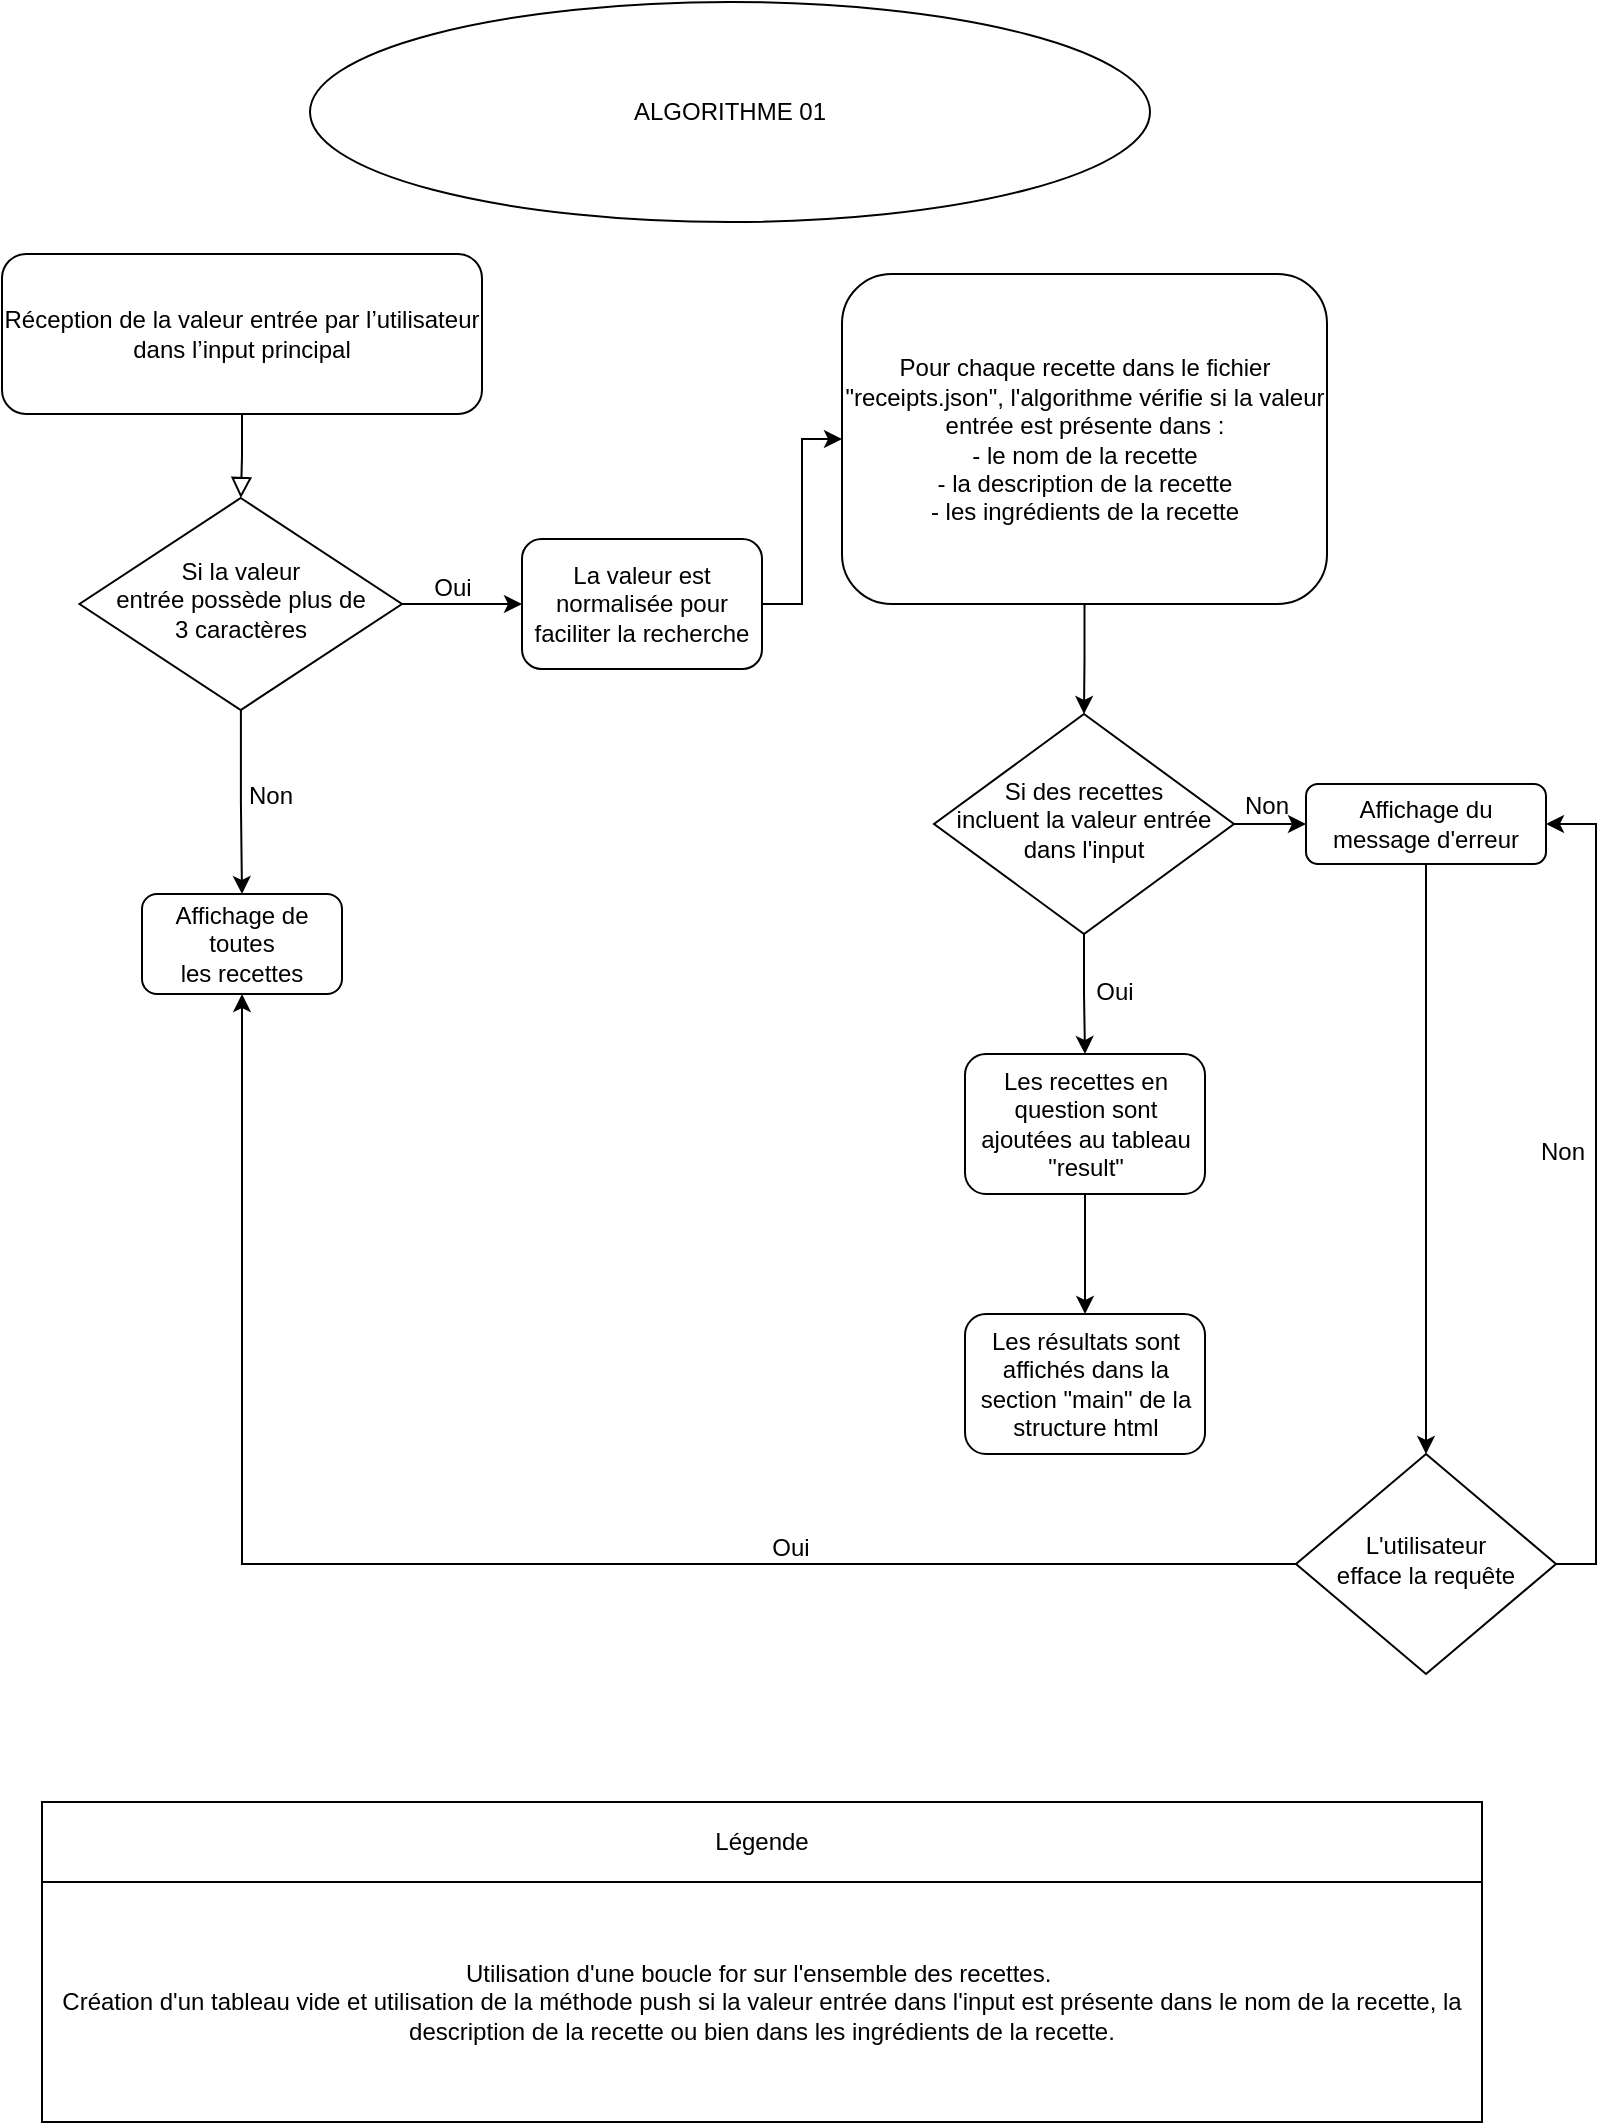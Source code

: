 <mxfile version="16.6.6" type="github" pages="3">
  <diagram id="C5RBs43oDa-KdzZeNtuy" name="Page-1">
    <mxGraphModel dx="933" dy="696" grid="1" gridSize="10" guides="1" tooltips="1" connect="1" arrows="1" fold="1" page="1" pageScale="1" pageWidth="827" pageHeight="1169" math="0" shadow="0">
      <root>
        <mxCell id="WIyWlLk6GJQsqaUBKTNV-0" />
        <mxCell id="WIyWlLk6GJQsqaUBKTNV-1" parent="WIyWlLk6GJQsqaUBKTNV-0" />
        <mxCell id="WIyWlLk6GJQsqaUBKTNV-2" value="" style="rounded=0;html=1;jettySize=auto;orthogonalLoop=1;fontSize=11;endArrow=block;endFill=0;endSize=8;strokeWidth=1;shadow=0;labelBackgroundColor=none;edgeStyle=orthogonalEdgeStyle;" parent="WIyWlLk6GJQsqaUBKTNV-1" source="WIyWlLk6GJQsqaUBKTNV-3" target="WIyWlLk6GJQsqaUBKTNV-6" edge="1">
          <mxGeometry relative="1" as="geometry" />
        </mxCell>
        <mxCell id="WIyWlLk6GJQsqaUBKTNV-3" value="Réception de la valeur entrée par l’utilisateur dans l’input principal" style="rounded=1;whiteSpace=wrap;html=1;fontSize=12;glass=0;strokeWidth=1;shadow=0;" parent="WIyWlLk6GJQsqaUBKTNV-1" vertex="1">
          <mxGeometry x="20" y="146" width="240" height="80" as="geometry" />
        </mxCell>
        <mxCell id="ww0zxPQRnK6dXdHO870B-6" style="edgeStyle=orthogonalEdgeStyle;rounded=0;orthogonalLoop=1;jettySize=auto;html=1;entryX=0;entryY=0.5;entryDx=0;entryDy=0;" edge="1" parent="WIyWlLk6GJQsqaUBKTNV-1" source="WIyWlLk6GJQsqaUBKTNV-6" target="ww0zxPQRnK6dXdHO870B-5">
          <mxGeometry relative="1" as="geometry" />
        </mxCell>
        <mxCell id="ww0zxPQRnK6dXdHO870B-9" style="edgeStyle=orthogonalEdgeStyle;rounded=0;orthogonalLoop=1;jettySize=auto;html=1;entryX=0.5;entryY=0;entryDx=0;entryDy=0;" edge="1" parent="WIyWlLk6GJQsqaUBKTNV-1" source="WIyWlLk6GJQsqaUBKTNV-6" target="ww0zxPQRnK6dXdHO870B-8">
          <mxGeometry relative="1" as="geometry" />
        </mxCell>
        <mxCell id="WIyWlLk6GJQsqaUBKTNV-6" value="Si la valeur&lt;br&gt;entrée possède plus de&lt;br&gt;3 caractères" style="rhombus;whiteSpace=wrap;html=1;shadow=0;fontFamily=Helvetica;fontSize=12;align=center;strokeWidth=1;spacing=6;spacingTop=-4;" parent="WIyWlLk6GJQsqaUBKTNV-1" vertex="1">
          <mxGeometry x="58.75" y="268" width="161.25" height="106" as="geometry" />
        </mxCell>
        <mxCell id="ww0zxPQRnK6dXdHO870B-12" style="edgeStyle=orthogonalEdgeStyle;rounded=0;orthogonalLoop=1;jettySize=auto;html=1;entryX=0.5;entryY=0;entryDx=0;entryDy=0;" edge="1" parent="WIyWlLk6GJQsqaUBKTNV-1" source="WIyWlLk6GJQsqaUBKTNV-7" target="ww0zxPQRnK6dXdHO870B-11">
          <mxGeometry relative="1" as="geometry" />
        </mxCell>
        <mxCell id="WIyWlLk6GJQsqaUBKTNV-7" value="Pour chaque recette dans le fichier &quot;receipts.json&quot;, l&#39;algorithme vérifie si la valeur entrée est présente dans :&lt;br&gt;- le nom de la recette&lt;br&gt;- la description de la recette&lt;br&gt;- les ingrédients de la recette" style="rounded=1;whiteSpace=wrap;html=1;fontSize=12;glass=0;strokeWidth=1;shadow=0;" parent="WIyWlLk6GJQsqaUBKTNV-1" vertex="1">
          <mxGeometry x="440" y="156" width="242.5" height="165" as="geometry" />
        </mxCell>
        <mxCell id="ww0zxPQRnK6dXdHO870B-23" style="edgeStyle=orthogonalEdgeStyle;rounded=0;orthogonalLoop=1;jettySize=auto;html=1;exitX=1;exitY=0.5;exitDx=0;exitDy=0;entryX=1;entryY=0.5;entryDx=0;entryDy=0;" edge="1" parent="WIyWlLk6GJQsqaUBKTNV-1" source="WIyWlLk6GJQsqaUBKTNV-10" target="ww0zxPQRnK6dXdHO870B-13">
          <mxGeometry relative="1" as="geometry" />
        </mxCell>
        <mxCell id="ww0zxPQRnK6dXdHO870B-26" style="edgeStyle=orthogonalEdgeStyle;rounded=0;orthogonalLoop=1;jettySize=auto;html=1;exitX=0;exitY=0.5;exitDx=0;exitDy=0;entryX=0.5;entryY=1;entryDx=0;entryDy=0;" edge="1" parent="WIyWlLk6GJQsqaUBKTNV-1" source="WIyWlLk6GJQsqaUBKTNV-10" target="ww0zxPQRnK6dXdHO870B-8">
          <mxGeometry relative="1" as="geometry" />
        </mxCell>
        <mxCell id="WIyWlLk6GJQsqaUBKTNV-10" value="L&#39;utilisateur&lt;br&gt;efface la requête" style="rhombus;whiteSpace=wrap;html=1;shadow=0;fontFamily=Helvetica;fontSize=12;align=center;strokeWidth=1;spacing=6;spacingTop=-4;" parent="WIyWlLk6GJQsqaUBKTNV-1" vertex="1">
          <mxGeometry x="667" y="746" width="130" height="110" as="geometry" />
        </mxCell>
        <mxCell id="ww0zxPQRnK6dXdHO870B-0" value="Oui&lt;br&gt;" style="text;html=1;align=center;verticalAlign=middle;resizable=0;points=[];autosize=1;strokeColor=none;fillColor=none;" vertex="1" parent="WIyWlLk6GJQsqaUBKTNV-1">
          <mxGeometry x="230" y="303" width="30" height="20" as="geometry" />
        </mxCell>
        <mxCell id="ww0zxPQRnK6dXdHO870B-7" style="edgeStyle=orthogonalEdgeStyle;rounded=0;orthogonalLoop=1;jettySize=auto;html=1;entryX=0;entryY=0.5;entryDx=0;entryDy=0;" edge="1" parent="WIyWlLk6GJQsqaUBKTNV-1" source="ww0zxPQRnK6dXdHO870B-5" target="WIyWlLk6GJQsqaUBKTNV-7">
          <mxGeometry relative="1" as="geometry">
            <mxPoint x="460" y="90" as="targetPoint" />
          </mxGeometry>
        </mxCell>
        <mxCell id="ww0zxPQRnK6dXdHO870B-5" value="La valeur est normalisée pour faciliter la recherche" style="rounded=1;whiteSpace=wrap;html=1;fontSize=12;glass=0;strokeWidth=1;shadow=0;" vertex="1" parent="WIyWlLk6GJQsqaUBKTNV-1">
          <mxGeometry x="280" y="288.5" width="120" height="65" as="geometry" />
        </mxCell>
        <mxCell id="ww0zxPQRnK6dXdHO870B-8" value="Affichage de toutes&lt;br&gt;les recettes" style="rounded=1;whiteSpace=wrap;html=1;fontSize=12;glass=0;strokeWidth=1;shadow=0;" vertex="1" parent="WIyWlLk6GJQsqaUBKTNV-1">
          <mxGeometry x="90" y="466" width="100" height="50" as="geometry" />
        </mxCell>
        <mxCell id="ww0zxPQRnK6dXdHO870B-10" value="Non" style="text;html=1;align=center;verticalAlign=middle;resizable=0;points=[];autosize=1;strokeColor=none;fillColor=none;" vertex="1" parent="WIyWlLk6GJQsqaUBKTNV-1">
          <mxGeometry x="134" y="407" width="40" height="20" as="geometry" />
        </mxCell>
        <mxCell id="ww0zxPQRnK6dXdHO870B-14" style="edgeStyle=orthogonalEdgeStyle;rounded=0;orthogonalLoop=1;jettySize=auto;html=1;exitX=1;exitY=0.5;exitDx=0;exitDy=0;entryX=0;entryY=0.5;entryDx=0;entryDy=0;" edge="1" parent="WIyWlLk6GJQsqaUBKTNV-1" source="ww0zxPQRnK6dXdHO870B-11" target="ww0zxPQRnK6dXdHO870B-13">
          <mxGeometry relative="1" as="geometry" />
        </mxCell>
        <mxCell id="ww0zxPQRnK6dXdHO870B-17" style="edgeStyle=orthogonalEdgeStyle;rounded=0;orthogonalLoop=1;jettySize=auto;html=1;" edge="1" parent="WIyWlLk6GJQsqaUBKTNV-1" source="ww0zxPQRnK6dXdHO870B-11" target="ww0zxPQRnK6dXdHO870B-16">
          <mxGeometry relative="1" as="geometry" />
        </mxCell>
        <mxCell id="ww0zxPQRnK6dXdHO870B-11" value="Si des recettes&lt;br&gt;incluent la valeur entrée dans l&#39;input" style="rhombus;whiteSpace=wrap;html=1;shadow=0;fontFamily=Helvetica;fontSize=12;align=center;strokeWidth=1;spacing=6;spacingTop=-4;" vertex="1" parent="WIyWlLk6GJQsqaUBKTNV-1">
          <mxGeometry x="486" y="376" width="150" height="110" as="geometry" />
        </mxCell>
        <mxCell id="ww0zxPQRnK6dXdHO870B-21" style="edgeStyle=orthogonalEdgeStyle;rounded=0;orthogonalLoop=1;jettySize=auto;html=1;" edge="1" parent="WIyWlLk6GJQsqaUBKTNV-1" source="ww0zxPQRnK6dXdHO870B-13" target="WIyWlLk6GJQsqaUBKTNV-10">
          <mxGeometry relative="1" as="geometry" />
        </mxCell>
        <mxCell id="ww0zxPQRnK6dXdHO870B-13" value="Affichage du message d&#39;erreur" style="rounded=1;whiteSpace=wrap;html=1;fontSize=12;glass=0;strokeWidth=1;shadow=0;" vertex="1" parent="WIyWlLk6GJQsqaUBKTNV-1">
          <mxGeometry x="672" y="411" width="120" height="40" as="geometry" />
        </mxCell>
        <mxCell id="ww0zxPQRnK6dXdHO870B-15" value="Non" style="text;html=1;align=center;verticalAlign=middle;resizable=0;points=[];autosize=1;strokeColor=none;fillColor=none;" vertex="1" parent="WIyWlLk6GJQsqaUBKTNV-1">
          <mxGeometry x="632" y="412" width="40" height="20" as="geometry" />
        </mxCell>
        <mxCell id="ww0zxPQRnK6dXdHO870B-20" style="edgeStyle=orthogonalEdgeStyle;rounded=0;orthogonalLoop=1;jettySize=auto;html=1;entryX=0.5;entryY=0;entryDx=0;entryDy=0;" edge="1" parent="WIyWlLk6GJQsqaUBKTNV-1" source="ww0zxPQRnK6dXdHO870B-16" target="ww0zxPQRnK6dXdHO870B-19">
          <mxGeometry relative="1" as="geometry" />
        </mxCell>
        <mxCell id="ww0zxPQRnK6dXdHO870B-16" value="Les recettes en question sont ajoutées au tableau &quot;result&quot;" style="rounded=1;whiteSpace=wrap;html=1;fontSize=12;glass=0;strokeWidth=1;shadow=0;" vertex="1" parent="WIyWlLk6GJQsqaUBKTNV-1">
          <mxGeometry x="501.5" y="546" width="120" height="70" as="geometry" />
        </mxCell>
        <mxCell id="ww0zxPQRnK6dXdHO870B-18" value="Oui&lt;br&gt;" style="text;html=1;align=center;verticalAlign=middle;resizable=0;points=[];autosize=1;strokeColor=none;fillColor=none;" vertex="1" parent="WIyWlLk6GJQsqaUBKTNV-1">
          <mxGeometry x="561" y="505" width="30" height="20" as="geometry" />
        </mxCell>
        <mxCell id="ww0zxPQRnK6dXdHO870B-19" value="Les résultats sont affichés dans la section &quot;main&quot; de la structure html" style="rounded=1;whiteSpace=wrap;html=1;fontSize=12;glass=0;strokeWidth=1;shadow=0;" vertex="1" parent="WIyWlLk6GJQsqaUBKTNV-1">
          <mxGeometry x="501.51" y="676" width="120" height="70" as="geometry" />
        </mxCell>
        <mxCell id="ww0zxPQRnK6dXdHO870B-24" value="Non" style="text;html=1;align=center;verticalAlign=middle;resizable=0;points=[];autosize=1;strokeColor=none;fillColor=none;" vertex="1" parent="WIyWlLk6GJQsqaUBKTNV-1">
          <mxGeometry x="780" y="585" width="40" height="20" as="geometry" />
        </mxCell>
        <mxCell id="ww0zxPQRnK6dXdHO870B-25" value="Oui&lt;br&gt;" style="text;html=1;align=center;verticalAlign=middle;resizable=0;points=[];autosize=1;strokeColor=none;fillColor=none;" vertex="1" parent="WIyWlLk6GJQsqaUBKTNV-1">
          <mxGeometry x="399" y="783" width="30" height="20" as="geometry" />
        </mxCell>
        <mxCell id="ww0zxPQRnK6dXdHO870B-28" value="ALGORITHME 01" style="ellipse;whiteSpace=wrap;html=1;" vertex="1" parent="WIyWlLk6GJQsqaUBKTNV-1">
          <mxGeometry x="174" y="20" width="420" height="110" as="geometry" />
        </mxCell>
        <mxCell id="ww0zxPQRnK6dXdHO870B-31" value="Légende" style="rounded=0;whiteSpace=wrap;html=1;" vertex="1" parent="WIyWlLk6GJQsqaUBKTNV-1">
          <mxGeometry x="40" y="920" width="720" height="40" as="geometry" />
        </mxCell>
        <mxCell id="ww0zxPQRnK6dXdHO870B-32" value="Utilisation d&#39;une boucle for sur l&#39;ensemble des recettes.&amp;nbsp;&lt;br&gt;Création d&#39;un tableau vide et utilisation de la méthode push si la valeur entrée dans l&#39;input est présente dans le nom de la recette, la description de la recette ou bien dans les ingrédients de la recette." style="rounded=0;whiteSpace=wrap;html=1;" vertex="1" parent="WIyWlLk6GJQsqaUBKTNV-1">
          <mxGeometry x="40" y="960" width="720" height="120" as="geometry" />
        </mxCell>
      </root>
    </mxGraphModel>
  </diagram>
  <diagram id="N7oFdDeMAcaMW-zBCBbu" name="Page-2">
    <mxGraphModel dx="933" dy="696" grid="1" gridSize="10" guides="1" tooltips="1" connect="1" arrows="1" fold="1" page="1" pageScale="1" pageWidth="827" pageHeight="1169" math="0" shadow="0">
      <root>
        <mxCell id="h3F21PLjOAZYqSKpwi_2-0" />
        <mxCell id="h3F21PLjOAZYqSKpwi_2-1" parent="h3F21PLjOAZYqSKpwi_2-0" />
        <mxCell id="dJOdC_eOOZ4Zr5w1MP7q-0" style="edgeStyle=orthogonalEdgeStyle;rounded=0;orthogonalLoop=1;jettySize=auto;html=1;entryX=0.5;entryY=0;entryDx=0;entryDy=0;" edge="1" parent="h3F21PLjOAZYqSKpwi_2-1" source="46WGiKf8XoXZLg1LYzjp-0" target="46WGiKf8XoXZLg1LYzjp-1">
          <mxGeometry relative="1" as="geometry" />
        </mxCell>
        <mxCell id="46WGiKf8XoXZLg1LYzjp-0" value="Réception de la valeur entrée par&lt;br&gt;l’utilisateur dans l’input principal" style="rounded=1;whiteSpace=wrap;html=1;fontSize=12;glass=0;strokeWidth=1;shadow=0;" vertex="1" parent="h3F21PLjOAZYqSKpwi_2-1">
          <mxGeometry x="60" y="146" width="224" height="80" as="geometry" />
        </mxCell>
        <mxCell id="cxQDUQ7IQMn7NcldeOs8-0" style="edgeStyle=orthogonalEdgeStyle;rounded=0;orthogonalLoop=1;jettySize=auto;html=1;exitX=0.5;exitY=1;exitDx=0;exitDy=0;" edge="1" parent="h3F21PLjOAZYqSKpwi_2-1" source="46WGiKf8XoXZLg1LYzjp-1" target="46WGiKf8XoXZLg1LYzjp-5">
          <mxGeometry relative="1" as="geometry" />
        </mxCell>
        <mxCell id="OxSnY7Ns_1XFzSPoKCx8-10" style="edgeStyle=orthogonalEdgeStyle;rounded=0;orthogonalLoop=1;jettySize=auto;html=1;exitX=1;exitY=0.5;exitDx=0;exitDy=0;entryX=0;entryY=0.5;entryDx=0;entryDy=0;" edge="1" parent="h3F21PLjOAZYqSKpwi_2-1" source="46WGiKf8XoXZLg1LYzjp-1" target="dJOdC_eOOZ4Zr5w1MP7q-1">
          <mxGeometry relative="1" as="geometry" />
        </mxCell>
        <mxCell id="46WGiKf8XoXZLg1LYzjp-1" value="La valeur correspond&lt;br&gt;à une valeur existante dans le fichier &quot;receipts.json&quot;" style="rhombus;whiteSpace=wrap;html=1;shadow=0;fontFamily=Helvetica;fontSize=12;align=center;strokeWidth=1;spacing=6;spacingTop=-4;" vertex="1" parent="h3F21PLjOAZYqSKpwi_2-1">
          <mxGeometry x="80" y="268" width="184" height="122" as="geometry" />
        </mxCell>
        <mxCell id="46WGiKf8XoXZLg1LYzjp-2" value="Affichage du nouveau tableau avec les recettes correspondantes" style="rounded=1;whiteSpace=wrap;html=1;fontSize=12;glass=0;strokeWidth=1;shadow=0;" vertex="1" parent="h3F21PLjOAZYqSKpwi_2-1">
          <mxGeometry x="720" y="398.5" width="102.5" height="165" as="geometry" />
        </mxCell>
        <mxCell id="46WGiKf8XoXZLg1LYzjp-3" value="Oui&lt;br&gt;" style="text;html=1;align=center;verticalAlign=middle;resizable=0;points=[];autosize=1;strokeColor=none;fillColor=none;" vertex="1" parent="h3F21PLjOAZYqSKpwi_2-1">
          <mxGeometry x="269" y="311" width="30" height="20" as="geometry" />
        </mxCell>
        <mxCell id="46WGiKf8XoXZLg1LYzjp-4" value="Affichage de toutes les recettes" style="rounded=1;whiteSpace=wrap;html=1;fontSize=12;glass=0;strokeWidth=1;shadow=0;" vertex="1" parent="h3F21PLjOAZYqSKpwi_2-1">
          <mxGeometry x="112" y="720" width="120" height="65" as="geometry" />
        </mxCell>
        <mxCell id="OxSnY7Ns_1XFzSPoKCx8-0" style="edgeStyle=orthogonalEdgeStyle;rounded=0;orthogonalLoop=1;jettySize=auto;html=1;exitX=0.5;exitY=1;exitDx=0;exitDy=0;entryX=0.5;entryY=0;entryDx=0;entryDy=0;" edge="1" parent="h3F21PLjOAZYqSKpwi_2-1" source="46WGiKf8XoXZLg1LYzjp-5" target="cxQDUQ7IQMn7NcldeOs8-1">
          <mxGeometry relative="1" as="geometry" />
        </mxCell>
        <mxCell id="46WGiKf8XoXZLg1LYzjp-5" value="Affichage du message d&#39;erreur &quot;aucune recete trouvée&quot;" style="rounded=1;whiteSpace=wrap;html=1;fontSize=12;glass=0;strokeWidth=1;shadow=0;" vertex="1" parent="h3F21PLjOAZYqSKpwi_2-1">
          <mxGeometry x="122" y="468" width="100" height="74" as="geometry" />
        </mxCell>
        <mxCell id="46WGiKf8XoXZLg1LYzjp-6" value="Non" style="text;html=1;align=center;verticalAlign=middle;resizable=0;points=[];autosize=1;strokeColor=none;fillColor=none;" vertex="1" parent="h3F21PLjOAZYqSKpwi_2-1">
          <mxGeometry x="170" y="420" width="40" height="20" as="geometry" />
        </mxCell>
        <mxCell id="46WGiKf8XoXZLg1LYzjp-7" value="ALGORITHME 02" style="ellipse;whiteSpace=wrap;html=1;" vertex="1" parent="h3F21PLjOAZYqSKpwi_2-1">
          <mxGeometry x="218" y="20" width="420" height="110" as="geometry" />
        </mxCell>
        <mxCell id="OxSnY7Ns_1XFzSPoKCx8-12" style="edgeStyle=orthogonalEdgeStyle;rounded=0;orthogonalLoop=1;jettySize=auto;html=1;entryX=0.5;entryY=0;entryDx=0;entryDy=0;" edge="1" parent="h3F21PLjOAZYqSKpwi_2-1" source="dJOdC_eOOZ4Zr5w1MP7q-1" target="dJOdC_eOOZ4Zr5w1MP7q-2">
          <mxGeometry relative="1" as="geometry" />
        </mxCell>
        <mxCell id="0pI6m0Wzu7_y72ZvolHZ-7" style="edgeStyle=orthogonalEdgeStyle;rounded=0;orthogonalLoop=1;jettySize=auto;html=1;exitX=1;exitY=0.5;exitDx=0;exitDy=0;entryX=0;entryY=0.5;entryDx=0;entryDy=0;" edge="1" parent="h3F21PLjOAZYqSKpwi_2-1" source="dJOdC_eOOZ4Zr5w1MP7q-1" target="0pI6m0Wzu7_y72ZvolHZ-2">
          <mxGeometry relative="1" as="geometry" />
        </mxCell>
        <mxCell id="dJOdC_eOOZ4Zr5w1MP7q-1" value="La valeur est incluse&lt;br&gt;dans le tableau de valeurs des ingrédients ?" style="rhombus;whiteSpace=wrap;html=1;shadow=0;fontFamily=Helvetica;fontSize=12;align=center;strokeWidth=1;spacing=6;spacingTop=-4;" vertex="1" parent="h3F21PLjOAZYqSKpwi_2-1">
          <mxGeometry x="311" y="268" width="184" height="122" as="geometry" />
        </mxCell>
        <mxCell id="OxSnY7Ns_1XFzSPoKCx8-13" style="edgeStyle=orthogonalEdgeStyle;rounded=0;orthogonalLoop=1;jettySize=auto;html=1;entryX=0.5;entryY=0;entryDx=0;entryDy=0;" edge="1" parent="h3F21PLjOAZYqSKpwi_2-1" source="dJOdC_eOOZ4Zr5w1MP7q-2" target="dJOdC_eOOZ4Zr5w1MP7q-3">
          <mxGeometry relative="1" as="geometry" />
        </mxCell>
        <mxCell id="0pI6m0Wzu7_y72ZvolHZ-8" style="edgeStyle=orthogonalEdgeStyle;rounded=0;orthogonalLoop=1;jettySize=auto;html=1;exitX=1;exitY=0.5;exitDx=0;exitDy=0;entryX=0;entryY=0.5;entryDx=0;entryDy=0;" edge="1" parent="h3F21PLjOAZYqSKpwi_2-1" source="dJOdC_eOOZ4Zr5w1MP7q-2" target="0pI6m0Wzu7_y72ZvolHZ-3">
          <mxGeometry relative="1" as="geometry" />
        </mxCell>
        <mxCell id="dJOdC_eOOZ4Zr5w1MP7q-2" value="La valeur est incluse&lt;br&gt;dans le tableau de valeurs des ustensiles ?" style="rhombus;whiteSpace=wrap;html=1;shadow=0;fontFamily=Helvetica;fontSize=12;align=center;strokeWidth=1;spacing=6;spacingTop=-4;" vertex="1" parent="h3F21PLjOAZYqSKpwi_2-1">
          <mxGeometry x="311" y="420" width="184" height="122" as="geometry" />
        </mxCell>
        <mxCell id="0pI6m0Wzu7_y72ZvolHZ-9" style="edgeStyle=orthogonalEdgeStyle;rounded=0;orthogonalLoop=1;jettySize=auto;html=1;exitX=1;exitY=0.5;exitDx=0;exitDy=0;entryX=0;entryY=0.429;entryDx=0;entryDy=0;entryPerimeter=0;" edge="1" parent="h3F21PLjOAZYqSKpwi_2-1" source="dJOdC_eOOZ4Zr5w1MP7q-3" target="0pI6m0Wzu7_y72ZvolHZ-4">
          <mxGeometry relative="1" as="geometry" />
        </mxCell>
        <mxCell id="dJOdC_eOOZ4Zr5w1MP7q-3" value="La valeur est incluse&lt;br&gt;dans le tableau de valeurs des appareils ?" style="rhombus;whiteSpace=wrap;html=1;shadow=0;fontFamily=Helvetica;fontSize=12;align=center;strokeWidth=1;spacing=6;spacingTop=-4;" vertex="1" parent="h3F21PLjOAZYqSKpwi_2-1">
          <mxGeometry x="311" y="570" width="184" height="122" as="geometry" />
        </mxCell>
        <mxCell id="OxSnY7Ns_1XFzSPoKCx8-1" style="edgeStyle=orthogonalEdgeStyle;rounded=0;orthogonalLoop=1;jettySize=auto;html=1;entryX=0.5;entryY=0;entryDx=0;entryDy=0;" edge="1" parent="h3F21PLjOAZYqSKpwi_2-1" source="cxQDUQ7IQMn7NcldeOs8-1" target="46WGiKf8XoXZLg1LYzjp-4">
          <mxGeometry relative="1" as="geometry" />
        </mxCell>
        <mxCell id="OxSnY7Ns_1XFzSPoKCx8-7" style="edgeStyle=orthogonalEdgeStyle;rounded=0;orthogonalLoop=1;jettySize=auto;html=1;entryX=0;entryY=0.5;entryDx=0;entryDy=0;" edge="1" parent="h3F21PLjOAZYqSKpwi_2-1" source="cxQDUQ7IQMn7NcldeOs8-1" target="46WGiKf8XoXZLg1LYzjp-5">
          <mxGeometry relative="1" as="geometry">
            <Array as="points">
              <mxPoint x="85" y="630" />
              <mxPoint x="85" y="505" />
            </Array>
          </mxGeometry>
        </mxCell>
        <mxCell id="cxQDUQ7IQMn7NcldeOs8-1" value="L&#39;utilisateur&lt;br&gt;efface la requête" style="rhombus;whiteSpace=wrap;html=1;shadow=0;fontFamily=Helvetica;fontSize=12;align=center;strokeWidth=1;spacing=6;spacingTop=-4;" vertex="1" parent="h3F21PLjOAZYqSKpwi_2-1">
          <mxGeometry x="105" y="585" width="134" height="90" as="geometry" />
        </mxCell>
        <mxCell id="OxSnY7Ns_1XFzSPoKCx8-2" value="Oui&lt;br&gt;" style="text;html=1;align=center;verticalAlign=middle;resizable=0;points=[];autosize=1;strokeColor=none;fillColor=none;" vertex="1" parent="h3F21PLjOAZYqSKpwi_2-1">
          <mxGeometry x="170" y="688" width="30" height="20" as="geometry" />
        </mxCell>
        <mxCell id="OxSnY7Ns_1XFzSPoKCx8-8" value="Non" style="text;html=1;align=center;verticalAlign=middle;resizable=0;points=[];autosize=1;strokeColor=none;fillColor=none;" vertex="1" parent="h3F21PLjOAZYqSKpwi_2-1">
          <mxGeometry x="50" y="555" width="40" height="20" as="geometry" />
        </mxCell>
        <mxCell id="0pI6m0Wzu7_y72ZvolHZ-0" value="Légende" style="rounded=0;whiteSpace=wrap;html=1;" vertex="1" parent="h3F21PLjOAZYqSKpwi_2-1">
          <mxGeometry x="40" y="920" width="720" height="40" as="geometry" />
        </mxCell>
        <mxCell id="0pI6m0Wzu7_y72ZvolHZ-1" value="Utilisation de la méthode filter pour créer un nouveau tableau si la valeur de la recherche correspond à une valeur liée aux ingrédients, appareils ou ustensiles d&#39;une recette." style="rounded=0;whiteSpace=wrap;html=1;" vertex="1" parent="h3F21PLjOAZYqSKpwi_2-1">
          <mxGeometry x="40" y="960" width="720" height="120" as="geometry" />
        </mxCell>
        <mxCell id="0pI6m0Wzu7_y72ZvolHZ-14" style="edgeStyle=orthogonalEdgeStyle;rounded=0;orthogonalLoop=1;jettySize=auto;html=1;entryX=0.5;entryY=0;entryDx=0;entryDy=0;" edge="1" parent="h3F21PLjOAZYqSKpwi_2-1" source="0pI6m0Wzu7_y72ZvolHZ-2" target="46WGiKf8XoXZLg1LYzjp-2">
          <mxGeometry relative="1" as="geometry" />
        </mxCell>
        <mxCell id="0pI6m0Wzu7_y72ZvolHZ-2" value="Filtre le tableau des recettes avec les recettes qui inclues les valeurs des ingrédients" style="rounded=1;whiteSpace=wrap;html=1;fontSize=12;glass=0;strokeWidth=1;shadow=0;" vertex="1" parent="h3F21PLjOAZYqSKpwi_2-1">
          <mxGeometry x="530" y="286.5" width="150" height="85" as="geometry" />
        </mxCell>
        <mxCell id="0pI6m0Wzu7_y72ZvolHZ-13" style="edgeStyle=orthogonalEdgeStyle;rounded=0;orthogonalLoop=1;jettySize=auto;html=1;exitX=1;exitY=0.5;exitDx=0;exitDy=0;entryX=0;entryY=0.5;entryDx=0;entryDy=0;" edge="1" parent="h3F21PLjOAZYqSKpwi_2-1" source="0pI6m0Wzu7_y72ZvolHZ-3" target="46WGiKf8XoXZLg1LYzjp-2">
          <mxGeometry relative="1" as="geometry" />
        </mxCell>
        <mxCell id="0pI6m0Wzu7_y72ZvolHZ-3" value="Filtre le tableau des recettes avec les recettes qui inclues les valeurs des ustensiles" style="rounded=1;whiteSpace=wrap;html=1;fontSize=12;glass=0;strokeWidth=1;shadow=0;" vertex="1" parent="h3F21PLjOAZYqSKpwi_2-1">
          <mxGeometry x="530" y="438.5" width="150" height="85" as="geometry" />
        </mxCell>
        <mxCell id="0pI6m0Wzu7_y72ZvolHZ-15" style="edgeStyle=orthogonalEdgeStyle;rounded=0;orthogonalLoop=1;jettySize=auto;html=1;" edge="1" parent="h3F21PLjOAZYqSKpwi_2-1" source="0pI6m0Wzu7_y72ZvolHZ-4" target="46WGiKf8XoXZLg1LYzjp-2">
          <mxGeometry relative="1" as="geometry" />
        </mxCell>
        <mxCell id="0pI6m0Wzu7_y72ZvolHZ-4" value="Filtre le tableau des recettes avec les recettes qui inclues les valeurs des appareils" style="rounded=1;whiteSpace=wrap;html=1;fontSize=12;glass=0;strokeWidth=1;shadow=0;" vertex="1" parent="h3F21PLjOAZYqSKpwi_2-1">
          <mxGeometry x="530" y="587.5" width="150" height="85" as="geometry" />
        </mxCell>
        <mxCell id="0pI6m0Wzu7_y72ZvolHZ-5" value="Non" style="text;html=1;align=center;verticalAlign=middle;resizable=0;points=[];autosize=1;strokeColor=none;fillColor=none;" vertex="1" parent="h3F21PLjOAZYqSKpwi_2-1">
          <mxGeometry x="400" y="392" width="40" height="20" as="geometry" />
        </mxCell>
        <mxCell id="0pI6m0Wzu7_y72ZvolHZ-6" value="Non" style="text;html=1;align=center;verticalAlign=middle;resizable=0;points=[];autosize=1;strokeColor=none;fillColor=none;" vertex="1" parent="h3F21PLjOAZYqSKpwi_2-1">
          <mxGeometry x="400" y="545" width="40" height="20" as="geometry" />
        </mxCell>
        <mxCell id="0pI6m0Wzu7_y72ZvolHZ-10" value="Oui&lt;br&gt;" style="text;html=1;align=center;verticalAlign=middle;resizable=0;points=[];autosize=1;strokeColor=none;fillColor=none;" vertex="1" parent="h3F21PLjOAZYqSKpwi_2-1">
          <mxGeometry x="490" y="311" width="30" height="20" as="geometry" />
        </mxCell>
        <mxCell id="0pI6m0Wzu7_y72ZvolHZ-11" value="Oui&lt;br&gt;" style="text;html=1;align=center;verticalAlign=middle;resizable=0;points=[];autosize=1;strokeColor=none;fillColor=none;" vertex="1" parent="h3F21PLjOAZYqSKpwi_2-1">
          <mxGeometry x="490" y="460" width="30" height="20" as="geometry" />
        </mxCell>
        <mxCell id="0pI6m0Wzu7_y72ZvolHZ-12" value="Oui&lt;br&gt;" style="text;html=1;align=center;verticalAlign=middle;resizable=0;points=[];autosize=1;strokeColor=none;fillColor=none;" vertex="1" parent="h3F21PLjOAZYqSKpwi_2-1">
          <mxGeometry x="490" y="610" width="30" height="20" as="geometry" />
        </mxCell>
      </root>
    </mxGraphModel>
  </diagram>
  <diagram id="dSgU1S0pVq0JYvfXi5R0" name="Page-3">
    <mxGraphModel dx="933" dy="696" grid="1" gridSize="10" guides="1" tooltips="1" connect="1" arrows="1" fold="1" page="1" pageScale="1" pageWidth="827" pageHeight="1169" math="0" shadow="0">
      <root>
        <mxCell id="OMHysvQcuE56Auxf8EZp-0" />
        <mxCell id="OMHysvQcuE56Auxf8EZp-1" parent="OMHysvQcuE56Auxf8EZp-0" />
      </root>
    </mxGraphModel>
  </diagram>
</mxfile>
